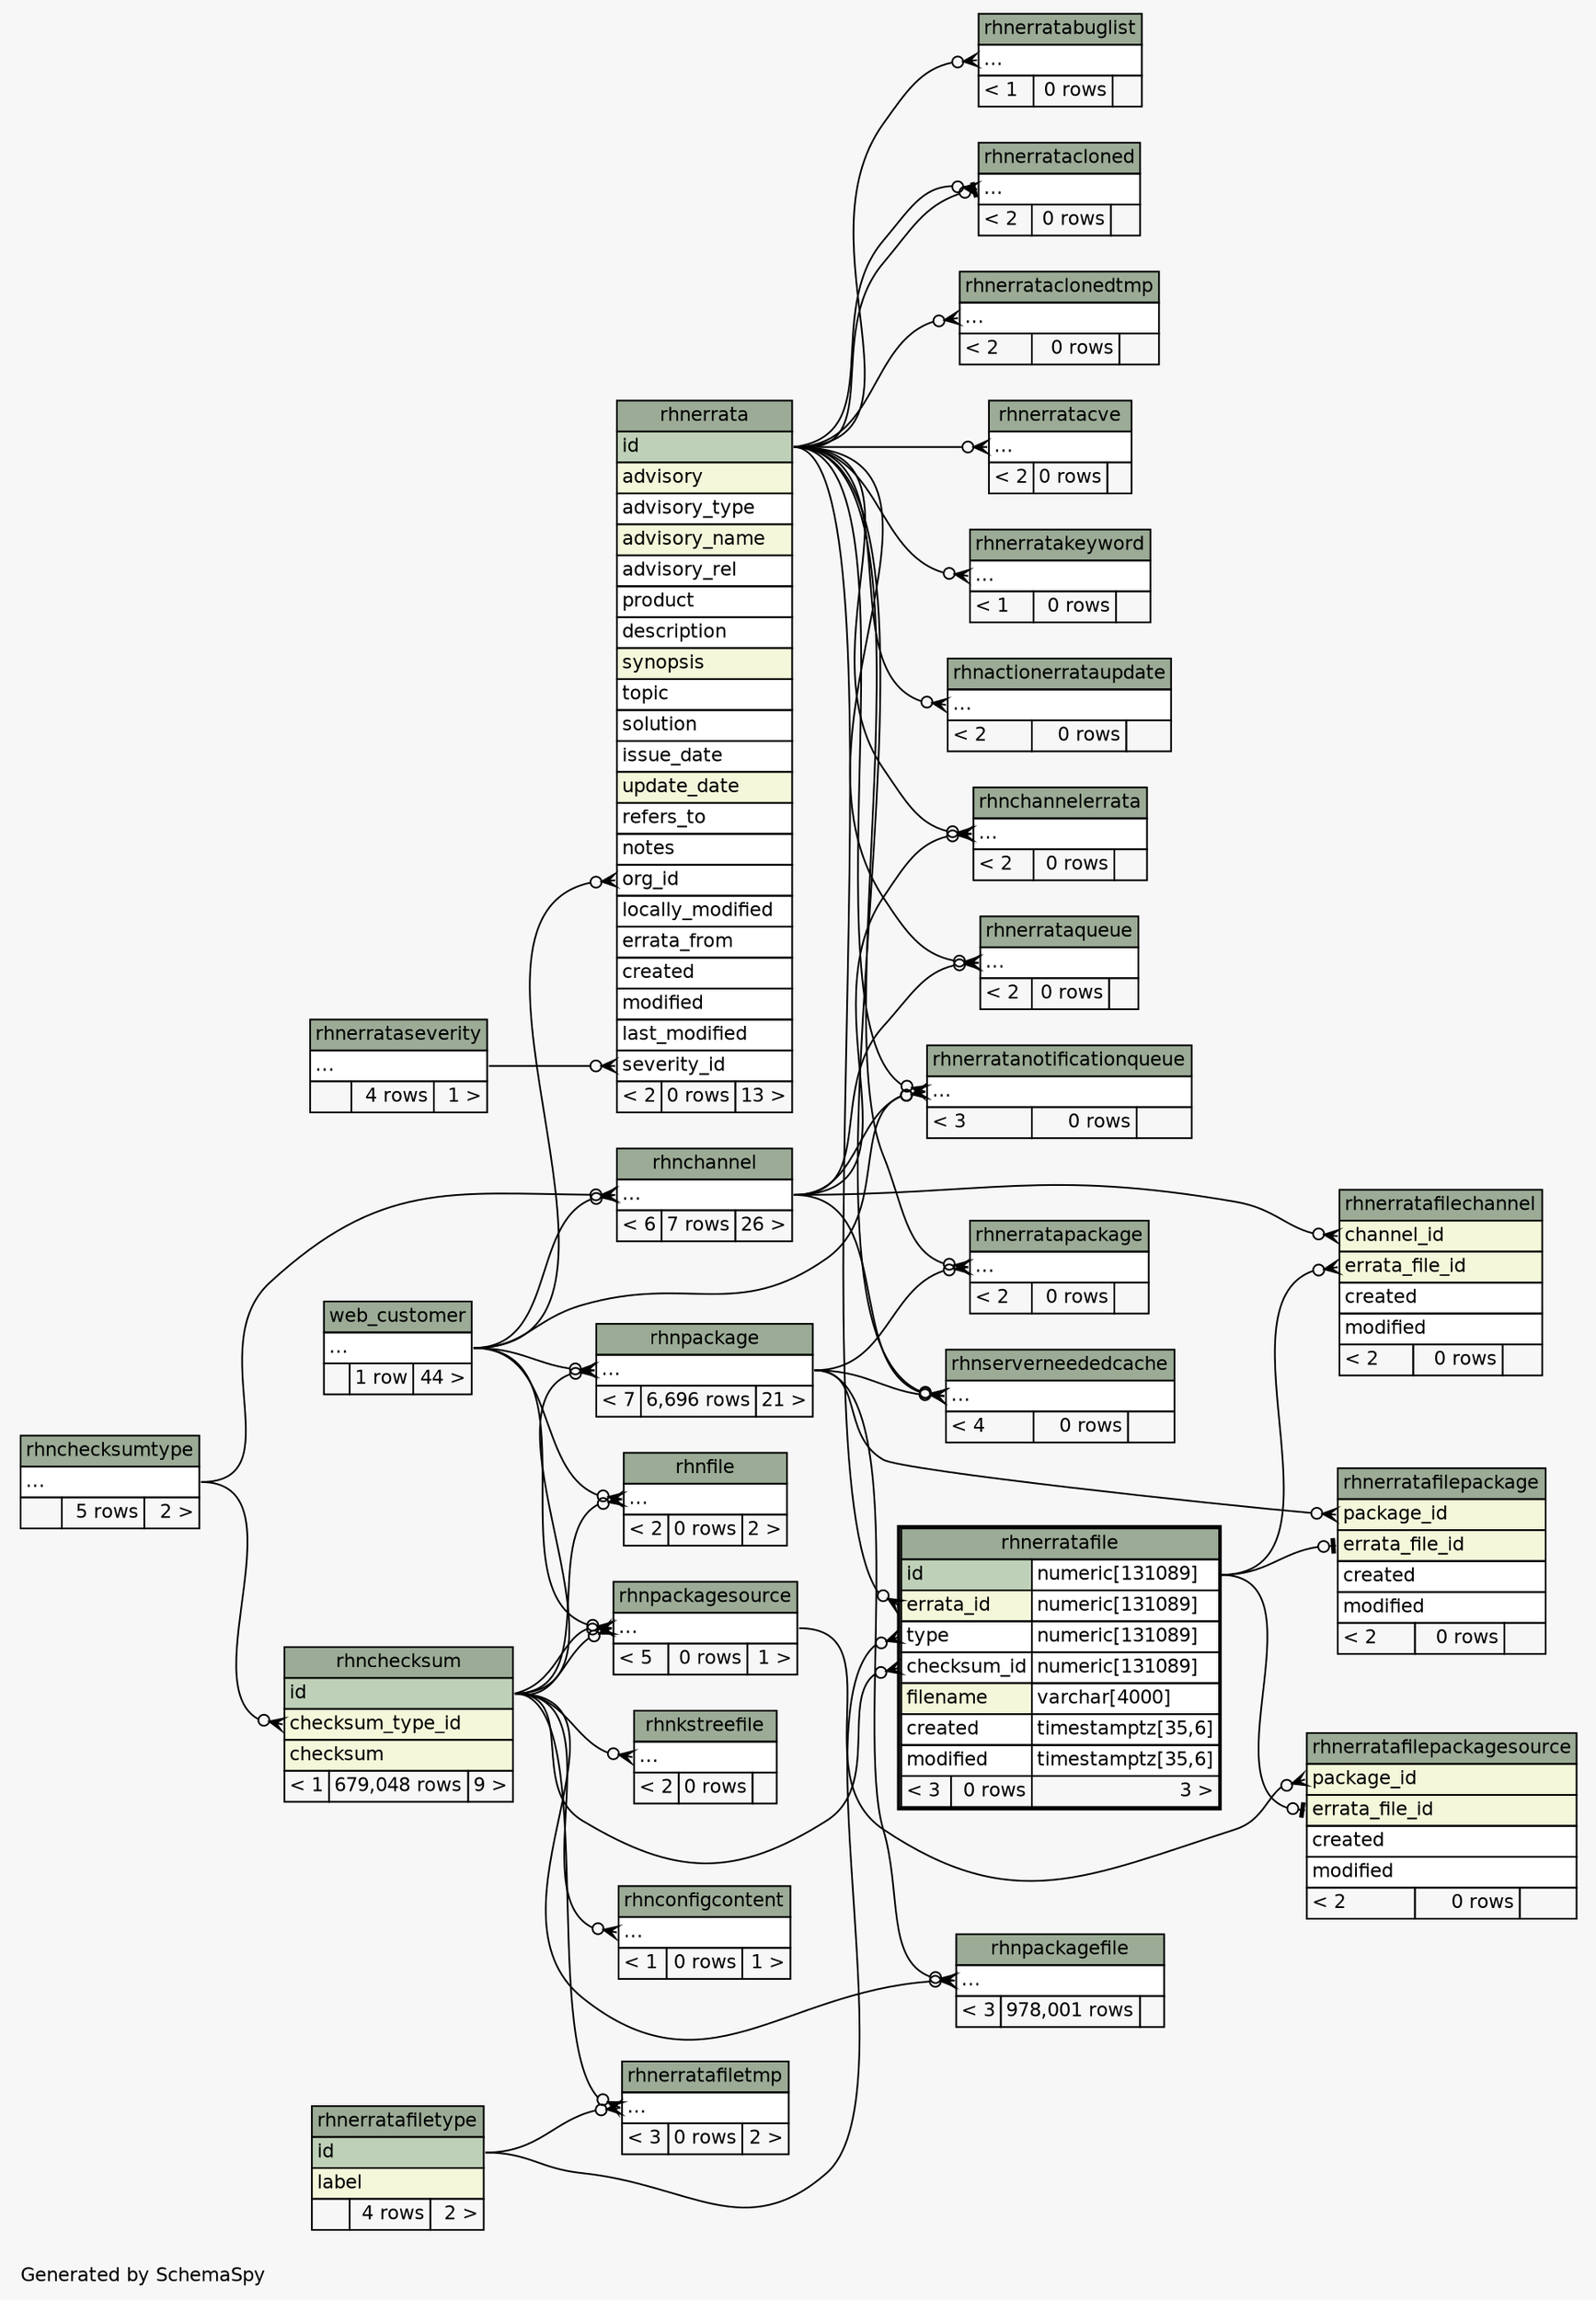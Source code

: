 // dot 2.26.0 on Linux 2.6.32-504.el6.x86_64
// SchemaSpy rev 590
digraph "twoDegreesRelationshipsDiagram" {
  graph [
    rankdir="RL"
    bgcolor="#f7f7f7"
    label="\nGenerated by SchemaSpy"
    labeljust="l"
    nodesep="0.18"
    ranksep="0.46"
    fontname="Helvetica"
    fontsize="11"
  ];
  node [
    fontname="Helvetica"
    fontsize="11"
    shape="plaintext"
  ];
  edge [
    arrowsize="0.8"
  ];
  "rhnactionerrataupdate":"elipses":w -> "rhnerrata":"id":e [arrowhead=none dir=back arrowtail=crowodot];
  "rhnchannel":"elipses":w -> "rhnchecksumtype":"elipses":e [arrowhead=none dir=back arrowtail=crowodot];
  "rhnchannel":"elipses":w -> "web_customer":"elipses":e [arrowhead=none dir=back arrowtail=crowodot];
  "rhnchannelerrata":"elipses":w -> "rhnchannel":"elipses":e [arrowhead=none dir=back arrowtail=crowodot];
  "rhnchannelerrata":"elipses":w -> "rhnerrata":"id":e [arrowhead=none dir=back arrowtail=crowodot];
  "rhnchecksum":"checksum_type_id":w -> "rhnchecksumtype":"elipses":e [arrowhead=none dir=back arrowtail=crowodot];
  "rhnconfigcontent":"elipses":w -> "rhnchecksum":"id":e [arrowhead=none dir=back arrowtail=crowodot];
  "rhnerrata":"org_id":w -> "web_customer":"elipses":e [arrowhead=none dir=back arrowtail=crowodot];
  "rhnerrata":"severity_id":w -> "rhnerrataseverity":"elipses":e [arrowhead=none dir=back arrowtail=crowodot];
  "rhnerratabuglist":"elipses":w -> "rhnerrata":"id":e [arrowhead=none dir=back arrowtail=crowodot];
  "rhnerratacloned":"elipses":w -> "rhnerrata":"id":e [arrowhead=none dir=back arrowtail=teeodot];
  "rhnerratacloned":"elipses":w -> "rhnerrata":"id":e [arrowhead=none dir=back arrowtail=crowodot];
  "rhnerrataclonedtmp":"elipses":w -> "rhnerrata":"id":e [arrowhead=none dir=back arrowtail=crowodot];
  "rhnerratacve":"elipses":w -> "rhnerrata":"id":e [arrowhead=none dir=back arrowtail=crowodot];
  "rhnerratafile":"checksum_id":w -> "rhnchecksum":"id":e [arrowhead=none dir=back arrowtail=crowodot];
  "rhnerratafile":"errata_id":w -> "rhnerrata":"id":e [arrowhead=none dir=back arrowtail=crowodot];
  "rhnerratafile":"type":w -> "rhnerratafiletype":"id":e [arrowhead=none dir=back arrowtail=crowodot];
  "rhnerratafilechannel":"channel_id":w -> "rhnchannel":"elipses":e [arrowhead=none dir=back arrowtail=crowodot];
  "rhnerratafilechannel":"errata_file_id":w -> "rhnerratafile":"id.type":e [arrowhead=none dir=back arrowtail=crowodot];
  "rhnerratafilepackage":"errata_file_id":w -> "rhnerratafile":"id.type":e [arrowhead=none dir=back arrowtail=teeodot];
  "rhnerratafilepackage":"package_id":w -> "rhnpackage":"elipses":e [arrowhead=none dir=back arrowtail=crowodot];
  "rhnerratafilepackagesource":"errata_file_id":w -> "rhnerratafile":"id.type":e [arrowhead=none dir=back arrowtail=teeodot];
  "rhnerratafilepackagesource":"package_id":w -> "rhnpackagesource":"elipses":e [arrowhead=none dir=back arrowtail=crowodot];
  "rhnerratafiletmp":"elipses":w -> "rhnchecksum":"id":e [arrowhead=none dir=back arrowtail=crowodot];
  "rhnerratafiletmp":"elipses":w -> "rhnerratafiletype":"id":e [arrowhead=none dir=back arrowtail=crowodot];
  "rhnerratakeyword":"elipses":w -> "rhnerrata":"id":e [arrowhead=none dir=back arrowtail=crowodot];
  "rhnerratanotificationqueue":"elipses":w -> "rhnchannel":"elipses":e [arrowhead=none dir=back arrowtail=crowodot];
  "rhnerratanotificationqueue":"elipses":w -> "rhnerrata":"id":e [arrowhead=none dir=back arrowtail=crowodot];
  "rhnerratanotificationqueue":"elipses":w -> "web_customer":"elipses":e [arrowhead=none dir=back arrowtail=crowodot];
  "rhnerratapackage":"elipses":w -> "rhnerrata":"id":e [arrowhead=none dir=back arrowtail=crowodot];
  "rhnerratapackage":"elipses":w -> "rhnpackage":"elipses":e [arrowhead=none dir=back arrowtail=crowodot];
  "rhnerrataqueue":"elipses":w -> "rhnchannel":"elipses":e [arrowhead=none dir=back arrowtail=crowodot];
  "rhnerrataqueue":"elipses":w -> "rhnerrata":"id":e [arrowhead=none dir=back arrowtail=crowodot];
  "rhnfile":"elipses":w -> "rhnchecksum":"id":e [arrowhead=none dir=back arrowtail=crowodot];
  "rhnfile":"elipses":w -> "web_customer":"elipses":e [arrowhead=none dir=back arrowtail=crowodot];
  "rhnkstreefile":"elipses":w -> "rhnchecksum":"id":e [arrowhead=none dir=back arrowtail=crowodot];
  "rhnpackage":"elipses":w -> "rhnchecksum":"id":e [arrowhead=none dir=back arrowtail=crowodot];
  "rhnpackage":"elipses":w -> "web_customer":"elipses":e [arrowhead=none dir=back arrowtail=crowodot];
  "rhnpackagefile":"elipses":w -> "rhnchecksum":"id":e [arrowhead=none dir=back arrowtail=crowodot];
  "rhnpackagefile":"elipses":w -> "rhnpackage":"elipses":e [arrowhead=none dir=back arrowtail=crowodot];
  "rhnpackagesource":"elipses":w -> "rhnchecksum":"id":e [arrowhead=none dir=back arrowtail=crowodot];
  "rhnpackagesource":"elipses":w -> "web_customer":"elipses":e [arrowhead=none dir=back arrowtail=crowodot];
  "rhnpackagesource":"elipses":w -> "rhnchecksum":"id":e [arrowhead=none dir=back arrowtail=crowodot];
  "rhnserverneededcache":"elipses":w -> "rhnchannel":"elipses":e [arrowhead=none dir=back arrowtail=crowodot];
  "rhnserverneededcache":"elipses":w -> "rhnerrata":"id":e [arrowhead=none dir=back arrowtail=crowodot];
  "rhnserverneededcache":"elipses":w -> "rhnpackage":"elipses":e [arrowhead=none dir=back arrowtail=crowodot];
  "rhnactionerrataupdate" [
    label=<
    <TABLE BORDER="0" CELLBORDER="1" CELLSPACING="0" BGCOLOR="#ffffff">
      <TR><TD COLSPAN="3" BGCOLOR="#9bab96" ALIGN="CENTER">rhnactionerrataupdate</TD></TR>
      <TR><TD PORT="elipses" COLSPAN="3" ALIGN="LEFT">...</TD></TR>
      <TR><TD ALIGN="LEFT" BGCOLOR="#f7f7f7">&lt; 2</TD><TD ALIGN="RIGHT" BGCOLOR="#f7f7f7">0 rows</TD><TD ALIGN="RIGHT" BGCOLOR="#f7f7f7">  </TD></TR>
    </TABLE>>
    URL="rhnactionerrataupdate.html"
    tooltip="rhnactionerrataupdate"
  ];
  "rhnchannel" [
    label=<
    <TABLE BORDER="0" CELLBORDER="1" CELLSPACING="0" BGCOLOR="#ffffff">
      <TR><TD COLSPAN="3" BGCOLOR="#9bab96" ALIGN="CENTER">rhnchannel</TD></TR>
      <TR><TD PORT="elipses" COLSPAN="3" ALIGN="LEFT">...</TD></TR>
      <TR><TD ALIGN="LEFT" BGCOLOR="#f7f7f7">&lt; 6</TD><TD ALIGN="RIGHT" BGCOLOR="#f7f7f7">7 rows</TD><TD ALIGN="RIGHT" BGCOLOR="#f7f7f7">26 &gt;</TD></TR>
    </TABLE>>
    URL="rhnchannel.html"
    tooltip="rhnchannel"
  ];
  "rhnchannelerrata" [
    label=<
    <TABLE BORDER="0" CELLBORDER="1" CELLSPACING="0" BGCOLOR="#ffffff">
      <TR><TD COLSPAN="3" BGCOLOR="#9bab96" ALIGN="CENTER">rhnchannelerrata</TD></TR>
      <TR><TD PORT="elipses" COLSPAN="3" ALIGN="LEFT">...</TD></TR>
      <TR><TD ALIGN="LEFT" BGCOLOR="#f7f7f7">&lt; 2</TD><TD ALIGN="RIGHT" BGCOLOR="#f7f7f7">0 rows</TD><TD ALIGN="RIGHT" BGCOLOR="#f7f7f7">  </TD></TR>
    </TABLE>>
    URL="rhnchannelerrata.html"
    tooltip="rhnchannelerrata"
  ];
  "rhnchecksum" [
    label=<
    <TABLE BORDER="0" CELLBORDER="1" CELLSPACING="0" BGCOLOR="#ffffff">
      <TR><TD COLSPAN="3" BGCOLOR="#9bab96" ALIGN="CENTER">rhnchecksum</TD></TR>
      <TR><TD PORT="id" COLSPAN="3" BGCOLOR="#bed1b8" ALIGN="LEFT">id</TD></TR>
      <TR><TD PORT="checksum_type_id" COLSPAN="3" BGCOLOR="#f4f7da" ALIGN="LEFT">checksum_type_id</TD></TR>
      <TR><TD PORT="checksum" COLSPAN="3" BGCOLOR="#f4f7da" ALIGN="LEFT">checksum</TD></TR>
      <TR><TD ALIGN="LEFT" BGCOLOR="#f7f7f7">&lt; 1</TD><TD ALIGN="RIGHT" BGCOLOR="#f7f7f7">679,048 rows</TD><TD ALIGN="RIGHT" BGCOLOR="#f7f7f7">9 &gt;</TD></TR>
    </TABLE>>
    URL="rhnchecksum.html"
    tooltip="rhnchecksum"
  ];
  "rhnchecksumtype" [
    label=<
    <TABLE BORDER="0" CELLBORDER="1" CELLSPACING="0" BGCOLOR="#ffffff">
      <TR><TD COLSPAN="3" BGCOLOR="#9bab96" ALIGN="CENTER">rhnchecksumtype</TD></TR>
      <TR><TD PORT="elipses" COLSPAN="3" ALIGN="LEFT">...</TD></TR>
      <TR><TD ALIGN="LEFT" BGCOLOR="#f7f7f7">  </TD><TD ALIGN="RIGHT" BGCOLOR="#f7f7f7">5 rows</TD><TD ALIGN="RIGHT" BGCOLOR="#f7f7f7">2 &gt;</TD></TR>
    </TABLE>>
    URL="rhnchecksumtype.html"
    tooltip="rhnchecksumtype"
  ];
  "rhnconfigcontent" [
    label=<
    <TABLE BORDER="0" CELLBORDER="1" CELLSPACING="0" BGCOLOR="#ffffff">
      <TR><TD COLSPAN="3" BGCOLOR="#9bab96" ALIGN="CENTER">rhnconfigcontent</TD></TR>
      <TR><TD PORT="elipses" COLSPAN="3" ALIGN="LEFT">...</TD></TR>
      <TR><TD ALIGN="LEFT" BGCOLOR="#f7f7f7">&lt; 1</TD><TD ALIGN="RIGHT" BGCOLOR="#f7f7f7">0 rows</TD><TD ALIGN="RIGHT" BGCOLOR="#f7f7f7">1 &gt;</TD></TR>
    </TABLE>>
    URL="rhnconfigcontent.html"
    tooltip="rhnconfigcontent"
  ];
  "rhnerrata" [
    label=<
    <TABLE BORDER="0" CELLBORDER="1" CELLSPACING="0" BGCOLOR="#ffffff">
      <TR><TD COLSPAN="3" BGCOLOR="#9bab96" ALIGN="CENTER">rhnerrata</TD></TR>
      <TR><TD PORT="id" COLSPAN="3" BGCOLOR="#bed1b8" ALIGN="LEFT">id</TD></TR>
      <TR><TD PORT="advisory" COLSPAN="3" BGCOLOR="#f4f7da" ALIGN="LEFT">advisory</TD></TR>
      <TR><TD PORT="advisory_type" COLSPAN="3" ALIGN="LEFT">advisory_type</TD></TR>
      <TR><TD PORT="advisory_name" COLSPAN="3" BGCOLOR="#f4f7da" ALIGN="LEFT">advisory_name</TD></TR>
      <TR><TD PORT="advisory_rel" COLSPAN="3" ALIGN="LEFT">advisory_rel</TD></TR>
      <TR><TD PORT="product" COLSPAN="3" ALIGN="LEFT">product</TD></TR>
      <TR><TD PORT="description" COLSPAN="3" ALIGN="LEFT">description</TD></TR>
      <TR><TD PORT="synopsis" COLSPAN="3" BGCOLOR="#f4f7da" ALIGN="LEFT">synopsis</TD></TR>
      <TR><TD PORT="topic" COLSPAN="3" ALIGN="LEFT">topic</TD></TR>
      <TR><TD PORT="solution" COLSPAN="3" ALIGN="LEFT">solution</TD></TR>
      <TR><TD PORT="issue_date" COLSPAN="3" ALIGN="LEFT">issue_date</TD></TR>
      <TR><TD PORT="update_date" COLSPAN="3" BGCOLOR="#f4f7da" ALIGN="LEFT">update_date</TD></TR>
      <TR><TD PORT="refers_to" COLSPAN="3" ALIGN="LEFT">refers_to</TD></TR>
      <TR><TD PORT="notes" COLSPAN="3" ALIGN="LEFT">notes</TD></TR>
      <TR><TD PORT="org_id" COLSPAN="3" ALIGN="LEFT">org_id</TD></TR>
      <TR><TD PORT="locally_modified" COLSPAN="3" ALIGN="LEFT">locally_modified</TD></TR>
      <TR><TD PORT="errata_from" COLSPAN="3" ALIGN="LEFT">errata_from</TD></TR>
      <TR><TD PORT="created" COLSPAN="3" ALIGN="LEFT">created</TD></TR>
      <TR><TD PORT="modified" COLSPAN="3" ALIGN="LEFT">modified</TD></TR>
      <TR><TD PORT="last_modified" COLSPAN="3" ALIGN="LEFT">last_modified</TD></TR>
      <TR><TD PORT="severity_id" COLSPAN="3" ALIGN="LEFT">severity_id</TD></TR>
      <TR><TD ALIGN="LEFT" BGCOLOR="#f7f7f7">&lt; 2</TD><TD ALIGN="RIGHT" BGCOLOR="#f7f7f7">0 rows</TD><TD ALIGN="RIGHT" BGCOLOR="#f7f7f7">13 &gt;</TD></TR>
    </TABLE>>
    URL="rhnerrata.html"
    tooltip="rhnerrata"
  ];
  "rhnerratabuglist" [
    label=<
    <TABLE BORDER="0" CELLBORDER="1" CELLSPACING="0" BGCOLOR="#ffffff">
      <TR><TD COLSPAN="3" BGCOLOR="#9bab96" ALIGN="CENTER">rhnerratabuglist</TD></TR>
      <TR><TD PORT="elipses" COLSPAN="3" ALIGN="LEFT">...</TD></TR>
      <TR><TD ALIGN="LEFT" BGCOLOR="#f7f7f7">&lt; 1</TD><TD ALIGN="RIGHT" BGCOLOR="#f7f7f7">0 rows</TD><TD ALIGN="RIGHT" BGCOLOR="#f7f7f7">  </TD></TR>
    </TABLE>>
    URL="rhnerratabuglist.html"
    tooltip="rhnerratabuglist"
  ];
  "rhnerratacloned" [
    label=<
    <TABLE BORDER="0" CELLBORDER="1" CELLSPACING="0" BGCOLOR="#ffffff">
      <TR><TD COLSPAN="3" BGCOLOR="#9bab96" ALIGN="CENTER">rhnerratacloned</TD></TR>
      <TR><TD PORT="elipses" COLSPAN="3" ALIGN="LEFT">...</TD></TR>
      <TR><TD ALIGN="LEFT" BGCOLOR="#f7f7f7">&lt; 2</TD><TD ALIGN="RIGHT" BGCOLOR="#f7f7f7">0 rows</TD><TD ALIGN="RIGHT" BGCOLOR="#f7f7f7">  </TD></TR>
    </TABLE>>
    URL="rhnerratacloned.html"
    tooltip="rhnerratacloned"
  ];
  "rhnerrataclonedtmp" [
    label=<
    <TABLE BORDER="0" CELLBORDER="1" CELLSPACING="0" BGCOLOR="#ffffff">
      <TR><TD COLSPAN="3" BGCOLOR="#9bab96" ALIGN="CENTER">rhnerrataclonedtmp</TD></TR>
      <TR><TD PORT="elipses" COLSPAN="3" ALIGN="LEFT">...</TD></TR>
      <TR><TD ALIGN="LEFT" BGCOLOR="#f7f7f7">&lt; 2</TD><TD ALIGN="RIGHT" BGCOLOR="#f7f7f7">0 rows</TD><TD ALIGN="RIGHT" BGCOLOR="#f7f7f7">  </TD></TR>
    </TABLE>>
    URL="rhnerrataclonedtmp.html"
    tooltip="rhnerrataclonedtmp"
  ];
  "rhnerratacve" [
    label=<
    <TABLE BORDER="0" CELLBORDER="1" CELLSPACING="0" BGCOLOR="#ffffff">
      <TR><TD COLSPAN="3" BGCOLOR="#9bab96" ALIGN="CENTER">rhnerratacve</TD></TR>
      <TR><TD PORT="elipses" COLSPAN="3" ALIGN="LEFT">...</TD></TR>
      <TR><TD ALIGN="LEFT" BGCOLOR="#f7f7f7">&lt; 2</TD><TD ALIGN="RIGHT" BGCOLOR="#f7f7f7">0 rows</TD><TD ALIGN="RIGHT" BGCOLOR="#f7f7f7">  </TD></TR>
    </TABLE>>
    URL="rhnerratacve.html"
    tooltip="rhnerratacve"
  ];
  "rhnerratafile" [
    label=<
    <TABLE BORDER="2" CELLBORDER="1" CELLSPACING="0" BGCOLOR="#ffffff">
      <TR><TD COLSPAN="3" BGCOLOR="#9bab96" ALIGN="CENTER">rhnerratafile</TD></TR>
      <TR><TD PORT="id" COLSPAN="2" BGCOLOR="#bed1b8" ALIGN="LEFT">id</TD><TD PORT="id.type" ALIGN="LEFT">numeric[131089]</TD></TR>
      <TR><TD PORT="errata_id" COLSPAN="2" BGCOLOR="#f4f7da" ALIGN="LEFT">errata_id</TD><TD PORT="errata_id.type" ALIGN="LEFT">numeric[131089]</TD></TR>
      <TR><TD PORT="type" COLSPAN="2" ALIGN="LEFT">type</TD><TD PORT="type.type" ALIGN="LEFT">numeric[131089]</TD></TR>
      <TR><TD PORT="checksum_id" COLSPAN="2" ALIGN="LEFT">checksum_id</TD><TD PORT="checksum_id.type" ALIGN="LEFT">numeric[131089]</TD></TR>
      <TR><TD PORT="filename" COLSPAN="2" BGCOLOR="#f4f7da" ALIGN="LEFT">filename</TD><TD PORT="filename.type" ALIGN="LEFT">varchar[4000]</TD></TR>
      <TR><TD PORT="created" COLSPAN="2" ALIGN="LEFT">created</TD><TD PORT="created.type" ALIGN="LEFT">timestamptz[35,6]</TD></TR>
      <TR><TD PORT="modified" COLSPAN="2" ALIGN="LEFT">modified</TD><TD PORT="modified.type" ALIGN="LEFT">timestamptz[35,6]</TD></TR>
      <TR><TD ALIGN="LEFT" BGCOLOR="#f7f7f7">&lt; 3</TD><TD ALIGN="RIGHT" BGCOLOR="#f7f7f7">0 rows</TD><TD ALIGN="RIGHT" BGCOLOR="#f7f7f7">3 &gt;</TD></TR>
    </TABLE>>
    URL="rhnerratafile.html"
    tooltip="rhnerratafile"
  ];
  "rhnerratafilechannel" [
    label=<
    <TABLE BORDER="0" CELLBORDER="1" CELLSPACING="0" BGCOLOR="#ffffff">
      <TR><TD COLSPAN="3" BGCOLOR="#9bab96" ALIGN="CENTER">rhnerratafilechannel</TD></TR>
      <TR><TD PORT="channel_id" COLSPAN="3" BGCOLOR="#f4f7da" ALIGN="LEFT">channel_id</TD></TR>
      <TR><TD PORT="errata_file_id" COLSPAN="3" BGCOLOR="#f4f7da" ALIGN="LEFT">errata_file_id</TD></TR>
      <TR><TD PORT="created" COLSPAN="3" ALIGN="LEFT">created</TD></TR>
      <TR><TD PORT="modified" COLSPAN="3" ALIGN="LEFT">modified</TD></TR>
      <TR><TD ALIGN="LEFT" BGCOLOR="#f7f7f7">&lt; 2</TD><TD ALIGN="RIGHT" BGCOLOR="#f7f7f7">0 rows</TD><TD ALIGN="RIGHT" BGCOLOR="#f7f7f7">  </TD></TR>
    </TABLE>>
    URL="rhnerratafilechannel.html"
    tooltip="rhnerratafilechannel"
  ];
  "rhnerratafilepackage" [
    label=<
    <TABLE BORDER="0" CELLBORDER="1" CELLSPACING="0" BGCOLOR="#ffffff">
      <TR><TD COLSPAN="3" BGCOLOR="#9bab96" ALIGN="CENTER">rhnerratafilepackage</TD></TR>
      <TR><TD PORT="package_id" COLSPAN="3" BGCOLOR="#f4f7da" ALIGN="LEFT">package_id</TD></TR>
      <TR><TD PORT="errata_file_id" COLSPAN="3" BGCOLOR="#f4f7da" ALIGN="LEFT">errata_file_id</TD></TR>
      <TR><TD PORT="created" COLSPAN="3" ALIGN="LEFT">created</TD></TR>
      <TR><TD PORT="modified" COLSPAN="3" ALIGN="LEFT">modified</TD></TR>
      <TR><TD ALIGN="LEFT" BGCOLOR="#f7f7f7">&lt; 2</TD><TD ALIGN="RIGHT" BGCOLOR="#f7f7f7">0 rows</TD><TD ALIGN="RIGHT" BGCOLOR="#f7f7f7">  </TD></TR>
    </TABLE>>
    URL="rhnerratafilepackage.html"
    tooltip="rhnerratafilepackage"
  ];
  "rhnerratafilepackagesource" [
    label=<
    <TABLE BORDER="0" CELLBORDER="1" CELLSPACING="0" BGCOLOR="#ffffff">
      <TR><TD COLSPAN="3" BGCOLOR="#9bab96" ALIGN="CENTER">rhnerratafilepackagesource</TD></TR>
      <TR><TD PORT="package_id" COLSPAN="3" BGCOLOR="#f4f7da" ALIGN="LEFT">package_id</TD></TR>
      <TR><TD PORT="errata_file_id" COLSPAN="3" BGCOLOR="#f4f7da" ALIGN="LEFT">errata_file_id</TD></TR>
      <TR><TD PORT="created" COLSPAN="3" ALIGN="LEFT">created</TD></TR>
      <TR><TD PORT="modified" COLSPAN="3" ALIGN="LEFT">modified</TD></TR>
      <TR><TD ALIGN="LEFT" BGCOLOR="#f7f7f7">&lt; 2</TD><TD ALIGN="RIGHT" BGCOLOR="#f7f7f7">0 rows</TD><TD ALIGN="RIGHT" BGCOLOR="#f7f7f7">  </TD></TR>
    </TABLE>>
    URL="rhnerratafilepackagesource.html"
    tooltip="rhnerratafilepackagesource"
  ];
  "rhnerratafiletmp" [
    label=<
    <TABLE BORDER="0" CELLBORDER="1" CELLSPACING="0" BGCOLOR="#ffffff">
      <TR><TD COLSPAN="3" BGCOLOR="#9bab96" ALIGN="CENTER">rhnerratafiletmp</TD></TR>
      <TR><TD PORT="elipses" COLSPAN="3" ALIGN="LEFT">...</TD></TR>
      <TR><TD ALIGN="LEFT" BGCOLOR="#f7f7f7">&lt; 3</TD><TD ALIGN="RIGHT" BGCOLOR="#f7f7f7">0 rows</TD><TD ALIGN="RIGHT" BGCOLOR="#f7f7f7">2 &gt;</TD></TR>
    </TABLE>>
    URL="rhnerratafiletmp.html"
    tooltip="rhnerratafiletmp"
  ];
  "rhnerratafiletype" [
    label=<
    <TABLE BORDER="0" CELLBORDER="1" CELLSPACING="0" BGCOLOR="#ffffff">
      <TR><TD COLSPAN="3" BGCOLOR="#9bab96" ALIGN="CENTER">rhnerratafiletype</TD></TR>
      <TR><TD PORT="id" COLSPAN="3" BGCOLOR="#bed1b8" ALIGN="LEFT">id</TD></TR>
      <TR><TD PORT="label" COLSPAN="3" BGCOLOR="#f4f7da" ALIGN="LEFT">label</TD></TR>
      <TR><TD ALIGN="LEFT" BGCOLOR="#f7f7f7">  </TD><TD ALIGN="RIGHT" BGCOLOR="#f7f7f7">4 rows</TD><TD ALIGN="RIGHT" BGCOLOR="#f7f7f7">2 &gt;</TD></TR>
    </TABLE>>
    URL="rhnerratafiletype.html"
    tooltip="rhnerratafiletype"
  ];
  "rhnerratakeyword" [
    label=<
    <TABLE BORDER="0" CELLBORDER="1" CELLSPACING="0" BGCOLOR="#ffffff">
      <TR><TD COLSPAN="3" BGCOLOR="#9bab96" ALIGN="CENTER">rhnerratakeyword</TD></TR>
      <TR><TD PORT="elipses" COLSPAN="3" ALIGN="LEFT">...</TD></TR>
      <TR><TD ALIGN="LEFT" BGCOLOR="#f7f7f7">&lt; 1</TD><TD ALIGN="RIGHT" BGCOLOR="#f7f7f7">0 rows</TD><TD ALIGN="RIGHT" BGCOLOR="#f7f7f7">  </TD></TR>
    </TABLE>>
    URL="rhnerratakeyword.html"
    tooltip="rhnerratakeyword"
  ];
  "rhnerratanotificationqueue" [
    label=<
    <TABLE BORDER="0" CELLBORDER="1" CELLSPACING="0" BGCOLOR="#ffffff">
      <TR><TD COLSPAN="3" BGCOLOR="#9bab96" ALIGN="CENTER">rhnerratanotificationqueue</TD></TR>
      <TR><TD PORT="elipses" COLSPAN="3" ALIGN="LEFT">...</TD></TR>
      <TR><TD ALIGN="LEFT" BGCOLOR="#f7f7f7">&lt; 3</TD><TD ALIGN="RIGHT" BGCOLOR="#f7f7f7">0 rows</TD><TD ALIGN="RIGHT" BGCOLOR="#f7f7f7">  </TD></TR>
    </TABLE>>
    URL="rhnerratanotificationqueue.html"
    tooltip="rhnerratanotificationqueue"
  ];
  "rhnerratapackage" [
    label=<
    <TABLE BORDER="0" CELLBORDER="1" CELLSPACING="0" BGCOLOR="#ffffff">
      <TR><TD COLSPAN="3" BGCOLOR="#9bab96" ALIGN="CENTER">rhnerratapackage</TD></TR>
      <TR><TD PORT="elipses" COLSPAN="3" ALIGN="LEFT">...</TD></TR>
      <TR><TD ALIGN="LEFT" BGCOLOR="#f7f7f7">&lt; 2</TD><TD ALIGN="RIGHT" BGCOLOR="#f7f7f7">0 rows</TD><TD ALIGN="RIGHT" BGCOLOR="#f7f7f7">  </TD></TR>
    </TABLE>>
    URL="rhnerratapackage.html"
    tooltip="rhnerratapackage"
  ];
  "rhnerrataqueue" [
    label=<
    <TABLE BORDER="0" CELLBORDER="1" CELLSPACING="0" BGCOLOR="#ffffff">
      <TR><TD COLSPAN="3" BGCOLOR="#9bab96" ALIGN="CENTER">rhnerrataqueue</TD></TR>
      <TR><TD PORT="elipses" COLSPAN="3" ALIGN="LEFT">...</TD></TR>
      <TR><TD ALIGN="LEFT" BGCOLOR="#f7f7f7">&lt; 2</TD><TD ALIGN="RIGHT" BGCOLOR="#f7f7f7">0 rows</TD><TD ALIGN="RIGHT" BGCOLOR="#f7f7f7">  </TD></TR>
    </TABLE>>
    URL="rhnerrataqueue.html"
    tooltip="rhnerrataqueue"
  ];
  "rhnerrataseverity" [
    label=<
    <TABLE BORDER="0" CELLBORDER="1" CELLSPACING="0" BGCOLOR="#ffffff">
      <TR><TD COLSPAN="3" BGCOLOR="#9bab96" ALIGN="CENTER">rhnerrataseverity</TD></TR>
      <TR><TD PORT="elipses" COLSPAN="3" ALIGN="LEFT">...</TD></TR>
      <TR><TD ALIGN="LEFT" BGCOLOR="#f7f7f7">  </TD><TD ALIGN="RIGHT" BGCOLOR="#f7f7f7">4 rows</TD><TD ALIGN="RIGHT" BGCOLOR="#f7f7f7">1 &gt;</TD></TR>
    </TABLE>>
    URL="rhnerrataseverity.html"
    tooltip="rhnerrataseverity"
  ];
  "rhnfile" [
    label=<
    <TABLE BORDER="0" CELLBORDER="1" CELLSPACING="0" BGCOLOR="#ffffff">
      <TR><TD COLSPAN="3" BGCOLOR="#9bab96" ALIGN="CENTER">rhnfile</TD></TR>
      <TR><TD PORT="elipses" COLSPAN="3" ALIGN="LEFT">...</TD></TR>
      <TR><TD ALIGN="LEFT" BGCOLOR="#f7f7f7">&lt; 2</TD><TD ALIGN="RIGHT" BGCOLOR="#f7f7f7">0 rows</TD><TD ALIGN="RIGHT" BGCOLOR="#f7f7f7">2 &gt;</TD></TR>
    </TABLE>>
    URL="rhnfile.html"
    tooltip="rhnfile"
  ];
  "rhnkstreefile" [
    label=<
    <TABLE BORDER="0" CELLBORDER="1" CELLSPACING="0" BGCOLOR="#ffffff">
      <TR><TD COLSPAN="3" BGCOLOR="#9bab96" ALIGN="CENTER">rhnkstreefile</TD></TR>
      <TR><TD PORT="elipses" COLSPAN="3" ALIGN="LEFT">...</TD></TR>
      <TR><TD ALIGN="LEFT" BGCOLOR="#f7f7f7">&lt; 2</TD><TD ALIGN="RIGHT" BGCOLOR="#f7f7f7">0 rows</TD><TD ALIGN="RIGHT" BGCOLOR="#f7f7f7">  </TD></TR>
    </TABLE>>
    URL="rhnkstreefile.html"
    tooltip="rhnkstreefile"
  ];
  "rhnpackage" [
    label=<
    <TABLE BORDER="0" CELLBORDER="1" CELLSPACING="0" BGCOLOR="#ffffff">
      <TR><TD COLSPAN="3" BGCOLOR="#9bab96" ALIGN="CENTER">rhnpackage</TD></TR>
      <TR><TD PORT="elipses" COLSPAN="3" ALIGN="LEFT">...</TD></TR>
      <TR><TD ALIGN="LEFT" BGCOLOR="#f7f7f7">&lt; 7</TD><TD ALIGN="RIGHT" BGCOLOR="#f7f7f7">6,696 rows</TD><TD ALIGN="RIGHT" BGCOLOR="#f7f7f7">21 &gt;</TD></TR>
    </TABLE>>
    URL="rhnpackage.html"
    tooltip="rhnpackage"
  ];
  "rhnpackagefile" [
    label=<
    <TABLE BORDER="0" CELLBORDER="1" CELLSPACING="0" BGCOLOR="#ffffff">
      <TR><TD COLSPAN="3" BGCOLOR="#9bab96" ALIGN="CENTER">rhnpackagefile</TD></TR>
      <TR><TD PORT="elipses" COLSPAN="3" ALIGN="LEFT">...</TD></TR>
      <TR><TD ALIGN="LEFT" BGCOLOR="#f7f7f7">&lt; 3</TD><TD ALIGN="RIGHT" BGCOLOR="#f7f7f7">978,001 rows</TD><TD ALIGN="RIGHT" BGCOLOR="#f7f7f7">  </TD></TR>
    </TABLE>>
    URL="rhnpackagefile.html"
    tooltip="rhnpackagefile"
  ];
  "rhnpackagesource" [
    label=<
    <TABLE BORDER="0" CELLBORDER="1" CELLSPACING="0" BGCOLOR="#ffffff">
      <TR><TD COLSPAN="3" BGCOLOR="#9bab96" ALIGN="CENTER">rhnpackagesource</TD></TR>
      <TR><TD PORT="elipses" COLSPAN="3" ALIGN="LEFT">...</TD></TR>
      <TR><TD ALIGN="LEFT" BGCOLOR="#f7f7f7">&lt; 5</TD><TD ALIGN="RIGHT" BGCOLOR="#f7f7f7">0 rows</TD><TD ALIGN="RIGHT" BGCOLOR="#f7f7f7">1 &gt;</TD></TR>
    </TABLE>>
    URL="rhnpackagesource.html"
    tooltip="rhnpackagesource"
  ];
  "rhnserverneededcache" [
    label=<
    <TABLE BORDER="0" CELLBORDER="1" CELLSPACING="0" BGCOLOR="#ffffff">
      <TR><TD COLSPAN="3" BGCOLOR="#9bab96" ALIGN="CENTER">rhnserverneededcache</TD></TR>
      <TR><TD PORT="elipses" COLSPAN="3" ALIGN="LEFT">...</TD></TR>
      <TR><TD ALIGN="LEFT" BGCOLOR="#f7f7f7">&lt; 4</TD><TD ALIGN="RIGHT" BGCOLOR="#f7f7f7">0 rows</TD><TD ALIGN="RIGHT" BGCOLOR="#f7f7f7">  </TD></TR>
    </TABLE>>
    URL="rhnserverneededcache.html"
    tooltip="rhnserverneededcache"
  ];
  "web_customer" [
    label=<
    <TABLE BORDER="0" CELLBORDER="1" CELLSPACING="0" BGCOLOR="#ffffff">
      <TR><TD COLSPAN="3" BGCOLOR="#9bab96" ALIGN="CENTER">web_customer</TD></TR>
      <TR><TD PORT="elipses" COLSPAN="3" ALIGN="LEFT">...</TD></TR>
      <TR><TD ALIGN="LEFT" BGCOLOR="#f7f7f7">  </TD><TD ALIGN="RIGHT" BGCOLOR="#f7f7f7">1 row</TD><TD ALIGN="RIGHT" BGCOLOR="#f7f7f7">44 &gt;</TD></TR>
    </TABLE>>
    URL="web_customer.html"
    tooltip="web_customer"
  ];
}
